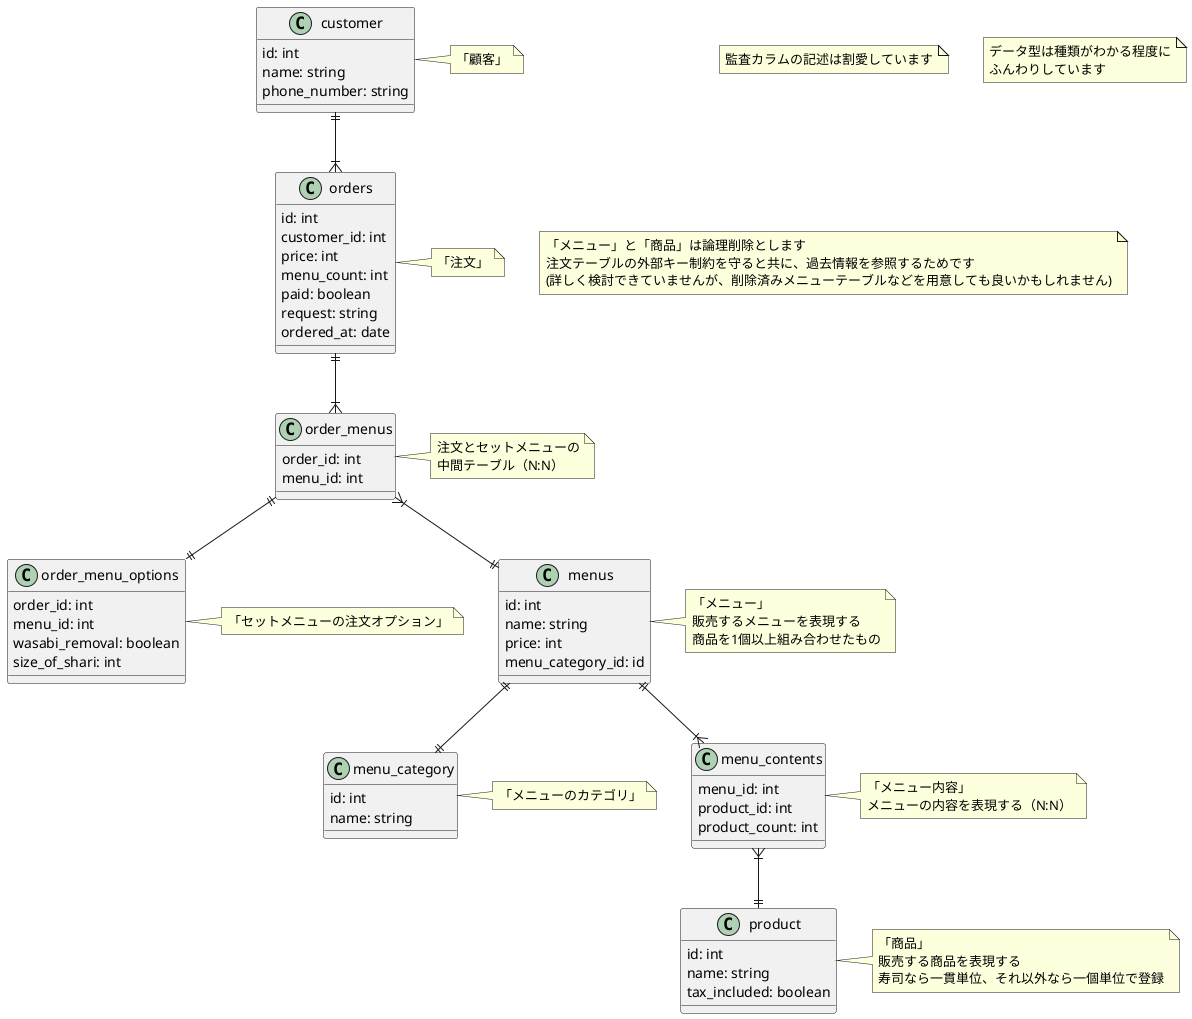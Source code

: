 @startuml
'https://plantuml.com/class-diagram

note "監査カラムの記述は割愛しています" as n1
note "データ型は種類がわかる程度に\nふんわりしています" as n2
note "「メニュー」と「商品」は論理削除とします\n注文テーブルの外部キー制約を守ると共に、過去情報を参照するためです\n(詳しく検討できていませんが、削除済みメニューテーブルなどを用意しても良いかもしれません)" as n3

class customer {
  id: int
  name: string
  phone_number: string
}
note right: 「顧客」

class orders {
  id: int
  customer_id: int
  price: int
  menu_count: int
  paid: boolean
  request: string
  ordered_at: date
}
note right: 「注文」

class order_menus {
  order_id: int
  menu_id: int
}
note right: 注文とセットメニューの\n中間テーブル（N:N）

class order_menu_options {
  order_id: int
  menu_id: int
  wasabi_removal: boolean
  size_of_shari: int
}
note right: 「セットメニューの注文オプション」

class menus {
  id: int
  name: string
  price: int
  menu_category_id: id
}
note right: 「メニュー」\n販売するメニューを表現する\n商品を1個以上組み合わせたもの

class menu_category {
  id: int
  name: string
}
note right: 「メニューのカテゴリ」

class menu_contents {
  menu_id: int
  product_id: int
  product_count: int
}
note right: 「メニュー内容」\nメニューの内容を表現する（N:N）

class product {
  id: int
  name: string
  tax_included: boolean
}
note right: 「商品」\n販売する商品を表現する\n寿司なら一貫単位、それ以外なら一個単位で登録

customer ||--|{ orders
orders ||--|{ order_menus
order_menus ||--|| order_menu_options
order_menus }|--|| menus
menus ||--|{ menu_contents
menus ||--|| menu_category
menu_contents }|--|| product

@enduml